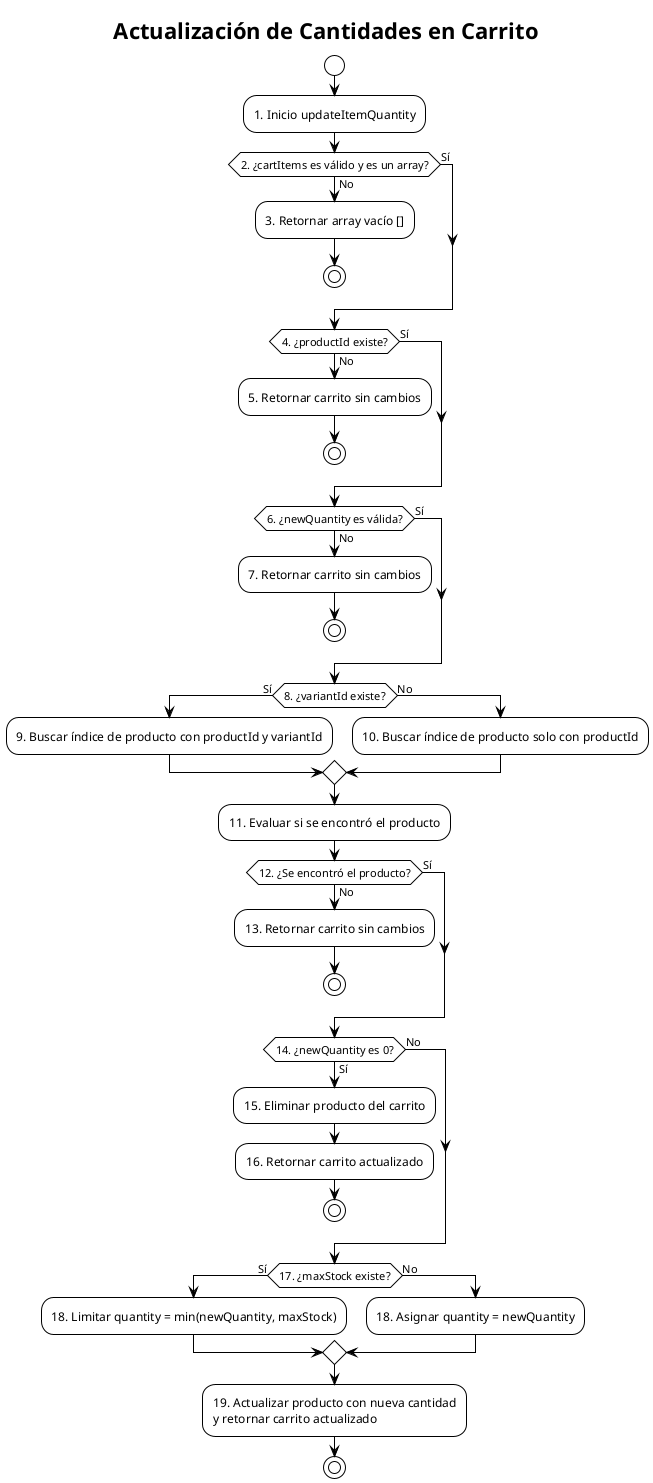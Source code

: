 @startuml PCB-A-16
!theme plain
skinparam backgroundColor white
skinparam defaultFontName Arial
skinparam defaultFontColor black
skinparam arrowColor black
skinparam shadowing false

title Actualización de Cantidades en Carrito

start
:1. Inicio updateItemQuantity;

if (2. ¿cartItems es válido y es un array?) then (No)
  :3. Retornar array vacío [];
  stop
else (Sí)
endif

if (4. ¿productId existe?) then (No)
  :5. Retornar carrito sin cambios;
  stop
else (Sí)
endif

if (6. ¿newQuantity es válida?) then (No)
  :7. Retornar carrito sin cambios;
  stop
else (Sí)
endif

if (8. ¿variantId existe?) then (Sí)
  :9. Buscar índice de producto con productId y variantId;
else (No)
  :10. Buscar índice de producto solo con productId;
endif

:11. Evaluar si se encontró el producto;

if (12. ¿Se encontró el producto?) then (No)
  :13. Retornar carrito sin cambios;
  stop
else (Sí)
endif

if (14. ¿newQuantity es 0?) then (Sí)
  :15. Eliminar producto del carrito;
  :16. Retornar carrito actualizado;
  stop
else (No)
endif

if (17. ¿maxStock existe?) then (Sí)
  :18. Limitar quantity = min(newQuantity, maxStock);
else (No)
  :18. Asignar quantity = newQuantity;
endif

:19. Actualizar producto con nueva cantidad
y retornar carrito actualizado;
stop

@enduml 